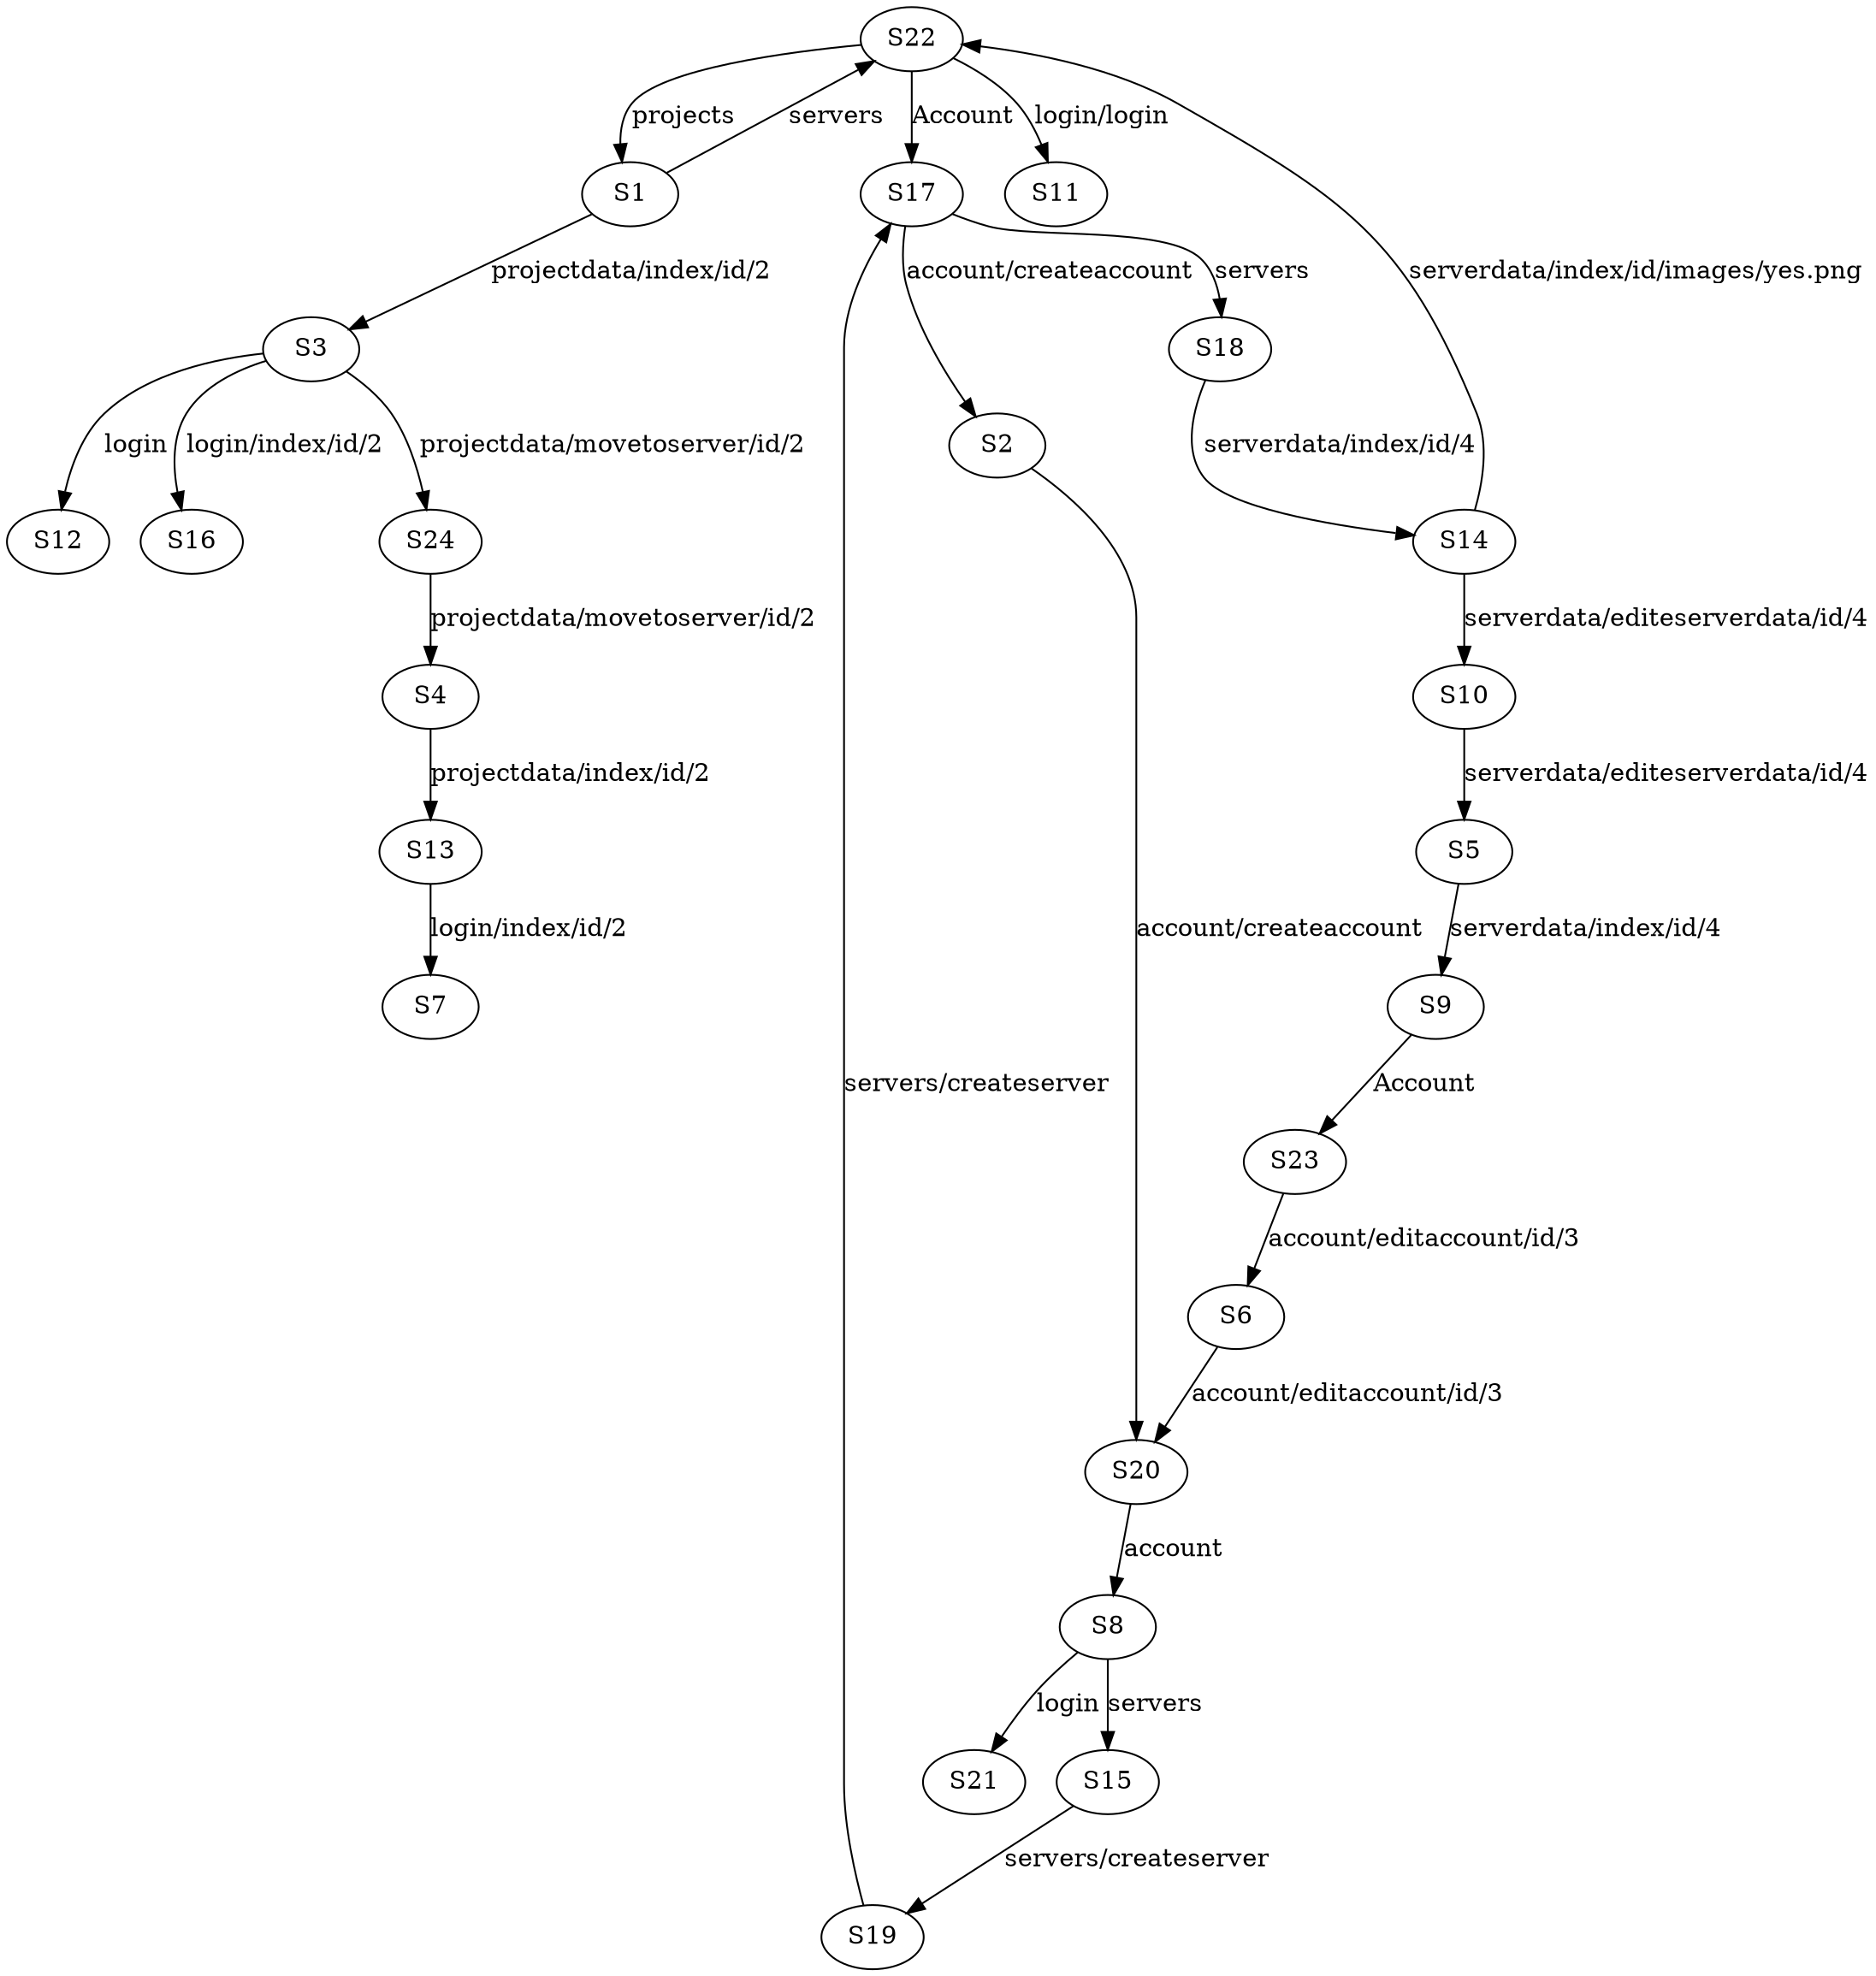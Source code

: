 digraph fsm {
S22 -> S1 [label="projects"];
S22 -> S17 [label="Account"];
S22 -> S11 [label="login/login"];
S1 -> S3 [label="projectdata/index/id/2"];
S1 -> S22 [label="servers"];
S3 -> S24 [label="projectdata/movetoserver/id/2"];
S3 -> S12 [label="login"];
S3 -> S16 [label="login/index/id/2"];
S24 -> S4 [label="projectdata/movetoserver/id/2"];
S4 -> S13 [label="projectdata/index/id/2"];
S13 -> S7 [label="login/index/id/2"];
S17 -> S2 [label="account/createaccount"];
S17 -> S18 [label="servers"];
S2 -> S20 [label="account/createaccount"];
S20 -> S8 [label="account"];
S8 -> S15 [label="servers"];
S8 -> S21 [label="login"];
S15 -> S19 [label="servers/createserver"];
S19 -> S17 [label="servers/createserver"];
S18 -> S14 [label="serverdata/index/id/4"];
S14 -> S10 [label="serverdata/editeserverdata/id/4"];
S14 -> S22 [label="serverdata/index/id/images/yes.png"];
S10 -> S5 [label="serverdata/editeserverdata/id/4"];
S5 -> S9 [label="serverdata/index/id/4"];
S9 -> S23 [label="Account"];
S23 -> S6 [label="account/editaccount/id/3"];
S6 -> S20 [label="account/editaccount/id/3"];
}
